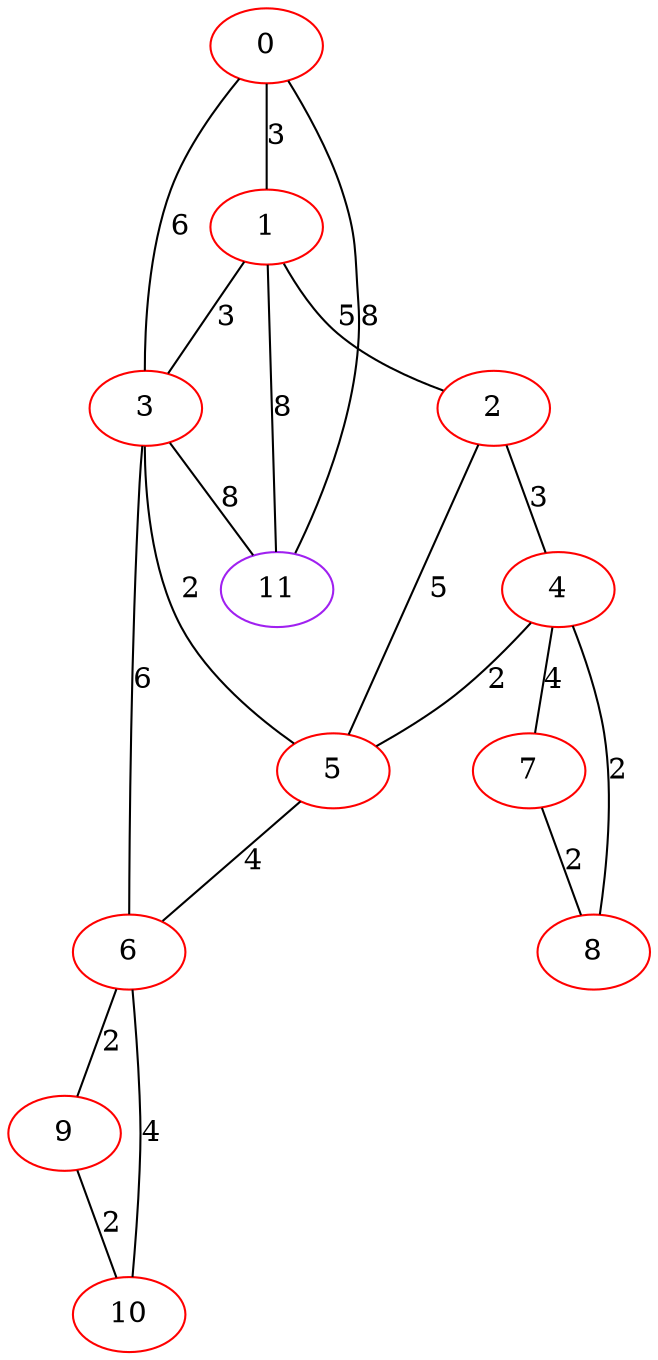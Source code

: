 graph "" {
0 [color=red, weight=1];
1 [color=red, weight=1];
2 [color=red, weight=1];
3 [color=red, weight=1];
4 [color=red, weight=1];
5 [color=red, weight=1];
6 [color=red, weight=1];
7 [color=red, weight=1];
8 [color=red, weight=1];
9 [color=red, weight=1];
10 [color=red, weight=1];
11 [color=purple, weight=4];
0 -- 11  [key=0, label=8];
0 -- 1  [key=0, label=3];
0 -- 3  [key=0, label=6];
1 -- 11  [key=0, label=8];
1 -- 2  [key=0, label=5];
1 -- 3  [key=0, label=3];
2 -- 4  [key=0, label=3];
2 -- 5  [key=0, label=5];
3 -- 11  [key=0, label=8];
3 -- 5  [key=0, label=2];
3 -- 6  [key=0, label=6];
4 -- 8  [key=0, label=2];
4 -- 5  [key=0, label=2];
4 -- 7  [key=0, label=4];
5 -- 6  [key=0, label=4];
6 -- 9  [key=0, label=2];
6 -- 10  [key=0, label=4];
7 -- 8  [key=0, label=2];
9 -- 10  [key=0, label=2];
}
